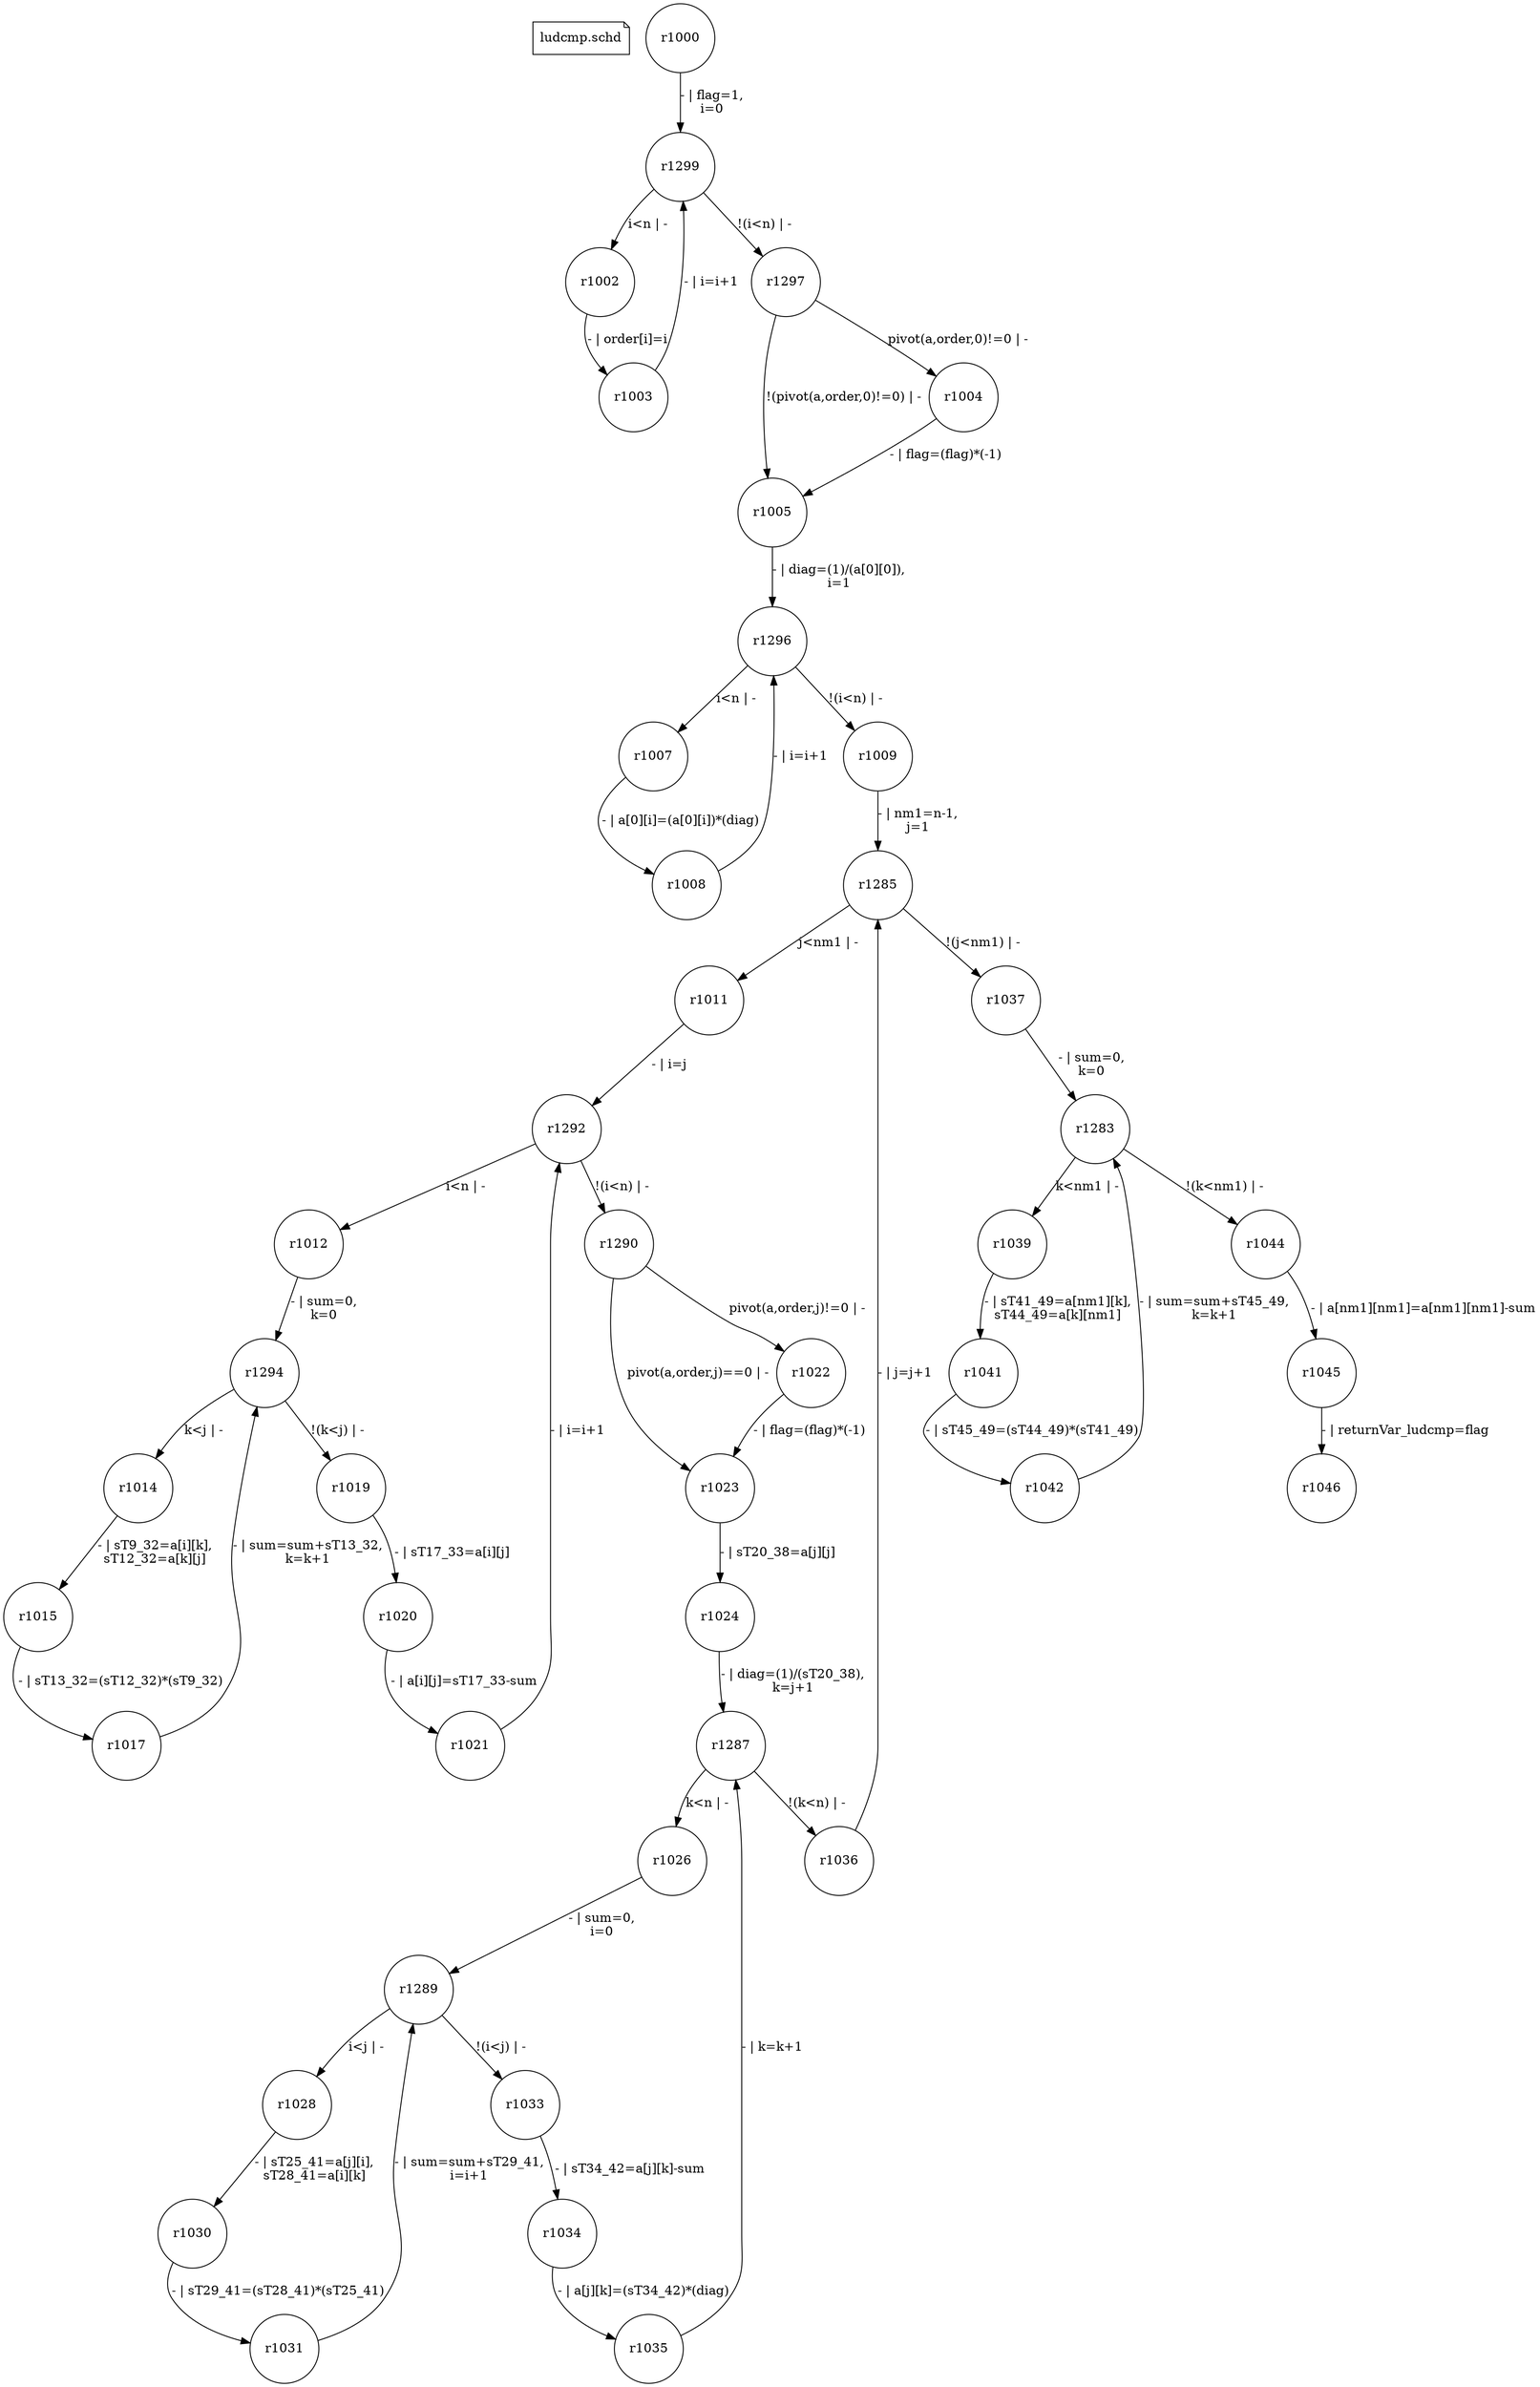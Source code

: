 digraph fsmdIndot {

"ludcmp.schd" [shape=note];
r1000 [shape=circle];
r1299 [shape=circle];
r1000 -> r1299 [label="- | flag=1,\ni=0"];
r1299 [shape=circle];
r1002 [shape=circle];
r1299 -> r1002 [label="i<n | -"];
r1297 [shape=circle];
r1299 -> r1297 [label="!(i<n) | -"];
r1002 [shape=circle];
r1003 [shape=circle];
r1002 -> r1003 [label="- | order[i]=i"];
r1003 [shape=circle];
r1299 [shape=circle];
r1003 -> r1299 [label="- | i=i+1"];
r1297 [shape=circle];
r1004 [shape=circle];
r1297 -> r1004 [label="pivot(a,order,0)!=0 | -"];
r1005 [shape=circle];
r1297 -> r1005 [label="!(pivot(a,order,0)!=0) | -"];
r1004 [shape=circle];
r1005 [shape=circle];
r1004 -> r1005 [label="- | flag=(flag)*(-1)"];
r1005 [shape=circle];
r1296 [shape=circle];
r1005 -> r1296 [label="- | diag=(1)/(a[0][0]),\ni=1"];
r1296 [shape=circle];
r1007 [shape=circle];
r1296 -> r1007 [label="i<n | -"];
r1009 [shape=circle];
r1296 -> r1009 [label="!(i<n) | -"];
r1007 [shape=circle];
r1008 [shape=circle];
r1007 -> r1008 [label="- | a[0][i]=(a[0][i])*(diag)"];
r1008 [shape=circle];
r1296 [shape=circle];
r1008 -> r1296 [label="- | i=i+1"];
r1009 [shape=circle];
r1285 [shape=circle];
r1009 -> r1285 [label="- | nm1=n-1,\nj=1"];
r1285 [shape=circle];
r1011 [shape=circle];
r1285 -> r1011 [label="j<nm1 | -"];
r1037 [shape=circle];
r1285 -> r1037 [label="!(j<nm1) | -"];
r1011 [shape=circle];
r1292 [shape=circle];
r1011 -> r1292 [label="- | i=j"];
r1292 [shape=circle];
r1012 [shape=circle];
r1292 -> r1012 [label="i<n | -"];
r1290 [shape=circle];
r1292 -> r1290 [label="!(i<n) | -"];
r1012 [shape=circle];
r1294 [shape=circle];
r1012 -> r1294 [label="- | sum=0,\nk=0"];
r1294 [shape=circle];
r1014 [shape=circle];
r1294 -> r1014 [label="k<j | -"];
r1019 [shape=circle];
r1294 -> r1019 [label="!(k<j) | -"];
r1014 [shape=circle];
r1015 [shape=circle];
r1014 -> r1015 [label="- | sT9_32=a[i][k],\nsT12_32=a[k][j]"];
r1015 [shape=circle];
r1017 [shape=circle];
r1015 -> r1017 [label="- | sT13_32=(sT12_32)*(sT9_32)"];
r1017 [shape=circle];
r1294 [shape=circle];
r1017 -> r1294 [label="- | sum=sum+sT13_32,\nk=k+1"];
r1019 [shape=circle];
r1020 [shape=circle];
r1019 -> r1020 [label="- | sT17_33=a[i][j]"];
r1020 [shape=circle];
r1021 [shape=circle];
r1020 -> r1021 [label="- | a[i][j]=sT17_33-sum"];
r1021 [shape=circle];
r1292 [shape=circle];
r1021 -> r1292 [label="- | i=i+1"];
r1290 [shape=circle];
r1022 [shape=circle];
r1290 -> r1022 [label="pivot(a,order,j)!=0 | -"];
r1023 [shape=circle];
r1290 -> r1023 [label="pivot(a,order,j)==0 | -"];
r1022 [shape=circle];
r1023 [shape=circle];
r1022 -> r1023 [label="- | flag=(flag)*(-1)"];
r1023 [shape=circle];
r1024 [shape=circle];
r1023 -> r1024 [label="- | sT20_38=a[j][j]"];
r1024 [shape=circle];
r1287 [shape=circle];
r1024 -> r1287 [label="- | diag=(1)/(sT20_38),\nk=j+1"];
r1287 [shape=circle];
r1026 [shape=circle];
r1287 -> r1026 [label="k<n | -"];
r1036 [shape=circle];
r1287 -> r1036 [label="!(k<n) | -"];
r1026 [shape=circle];
r1289 [shape=circle];
r1026 -> r1289 [label="- | sum=0,\ni=0"];
r1289 [shape=circle];
r1028 [shape=circle];
r1289 -> r1028 [label="i<j | -"];
r1033 [shape=circle];
r1289 -> r1033 [label="!(i<j) | -"];
r1028 [shape=circle];
r1030 [shape=circle];
r1028 -> r1030 [label="- | sT25_41=a[j][i],\nsT28_41=a[i][k]"];
r1030 [shape=circle];
r1031 [shape=circle];
r1030 -> r1031 [label="- | sT29_41=(sT28_41)*(sT25_41)"];
r1031 [shape=circle];
r1289 [shape=circle];
r1031 -> r1289 [label="- | sum=sum+sT29_41,\ni=i+1"];
r1033 [shape=circle];
r1034 [shape=circle];
r1033 -> r1034 [label="- | sT34_42=a[j][k]-sum"];
r1034 [shape=circle];
r1035 [shape=circle];
r1034 -> r1035 [label="- | a[j][k]=(sT34_42)*(diag)"];
r1035 [shape=circle];
r1287 [shape=circle];
r1035 -> r1287 [label="- | k=k+1"];
r1036 [shape=circle];
r1285 [shape=circle];
r1036 -> r1285 [label="- | j=j+1"];
r1037 [shape=circle];
r1283 [shape=circle];
r1037 -> r1283 [label="- | sum=0,\nk=0"];
r1283 [shape=circle];
r1039 [shape=circle];
r1283 -> r1039 [label="k<nm1 | -"];
r1044 [shape=circle];
r1283 -> r1044 [label="!(k<nm1) | -"];
r1039 [shape=circle];
r1041 [shape=circle];
r1039 -> r1041 [label="- | sT41_49=a[nm1][k],\nsT44_49=a[k][nm1]"];
r1041 [shape=circle];
r1042 [shape=circle];
r1041 -> r1042 [label="- | sT45_49=(sT44_49)*(sT41_49)"];
r1042 [shape=circle];
r1283 [shape=circle];
r1042 -> r1283 [label="- | sum=sum+sT45_49,\nk=k+1"];
r1044 [shape=circle];
r1045 [shape=circle];
r1044 -> r1045 [label="- | a[nm1][nm1]=a[nm1][nm1]-sum"];
r1045 [shape=circle];
r1046 [shape=circle];
r1045 -> r1046 [label="- | returnVar_ludcmp=flag"];

}
